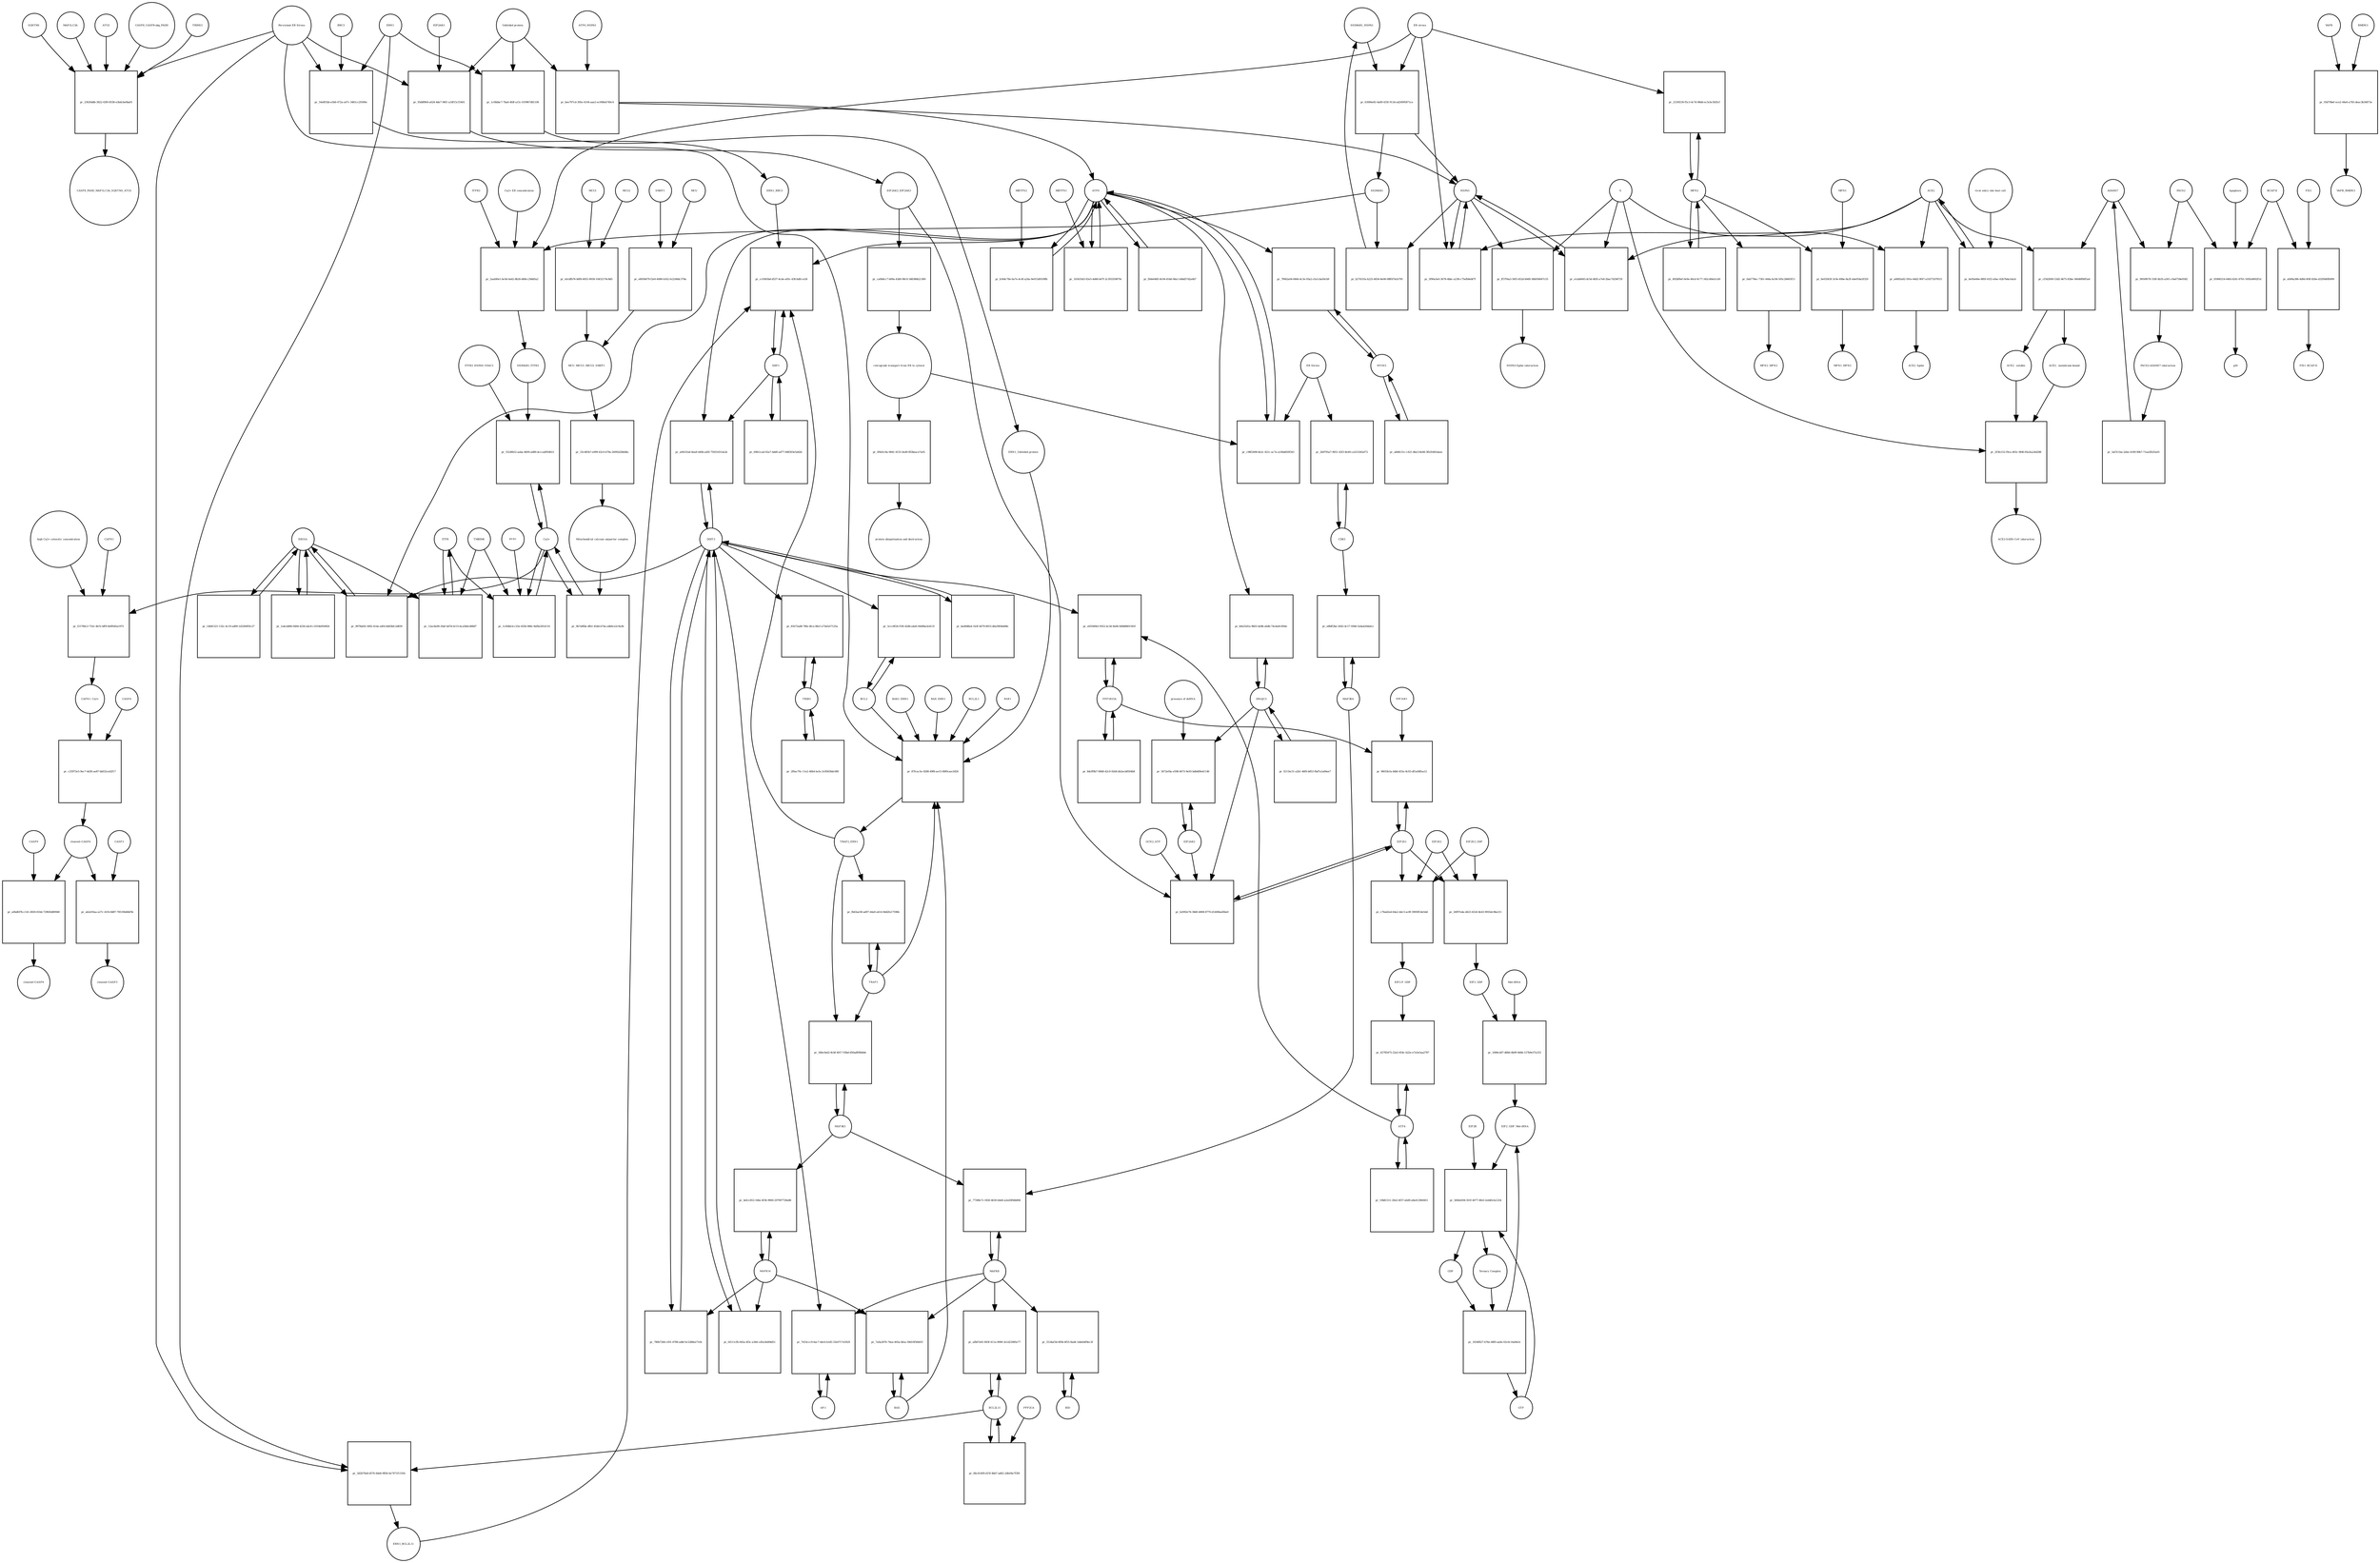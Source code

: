strict digraph  {
SIGMAR1_HSPA5 [annotation="urn_miriam_pubmed_30590907|urn_miriam_pubmed_25704011|urn_miriam_pubmed_17981125|urn_miriam_taxonomy_10029", bipartite=0, cls=complex, fontsize=4, label=SIGMAR1_HSPA5, shape=circle];
"pr_63006e83-4a89-435f-913d-ad24995871ce" [annotation="", bipartite=1, cls=process, fontsize=4, label="pr_63006e83-4a89-435f-913d-ad24995871ce", shape=square];
HSPA5 [annotation="urn_miriam_hgnc.symbol_HSPA5", bipartite=0, cls="nucleic acid feature", fontsize=4, label=HSPA5, shape=circle];
SIGMAR1 [annotation="urn_miriam_hgnc_8157|urn_miriam_pubmed_17981125|urn_miriam_taxonomy_10029|urn_miriam_pubmed_25704011", bipartite=0, cls=macromolecule, fontsize=4, label=SIGMAR1, shape=circle];
"ER stress" [annotation="", bipartite=0, cls=phenotype, fontsize=4, label="ER stress", shape=circle];
ATF6_HSPA5 [annotation="", bipartite=0, cls=complex, fontsize=4, label=ATF6_HSPA5, shape=circle];
"pr_bee797cd-395e-4104-aae2-ec008eb740c4" [annotation="", bipartite=1, cls=process, fontsize=4, label="pr_bee797cd-395e-4104-aae2-ec008eb740c4", shape=square];
ATF6 [annotation="urn_miriam_hgnc.symbol_ATF6", bipartite=0, cls=macromolecule, fontsize=4, label=ATF6, shape=circle];
"Unfolded protein" [annotation="", bipartite=0, cls=macromolecule, fontsize=4, label="Unfolded protein", shape=circle];
ACE2 [annotation="", bipartite=0, cls="nucleic acid feature", fontsize=4, label=ACE2, shape=circle];
"pr_cf3d2000-53d2-4675-83be-340d6f80f5a4" [annotation="", bipartite=1, cls=process, fontsize=4, label="pr_cf3d2000-53d2-4675-83be-340d6f80f5a4", shape=square];
"ACE2_ soluble" [annotation="urn_miriam_pubmed_19411314|urn_miriam_pubmed_32264791|urn_miriam_hgnc.symbol_ACE2", bipartite=0, cls=macromolecule, fontsize=4, label="ACE2_ soluble", shape=circle];
"ACE2_ membrane-bound" [annotation="urn_miriam_pubmed_19411314|urn_miriam_pubmed_32264791|urn_miriam_hgnc.symbol_ACE2", bipartite=0, cls=macromolecule, fontsize=4, label="ACE2_ membrane-bound", shape=circle];
ADAM17 [annotation="urn_miriam_pubmed_32264791|urn_miriam_hgnc_HGNC%3A195", bipartite=0, cls=macromolecule, fontsize=4, label=ADAM17, shape=circle];
MFN2 [annotation="urn_miriam_pubmed_29491369|urn_miriam_pubmed_22511781|urn_miriam_hgnc_16877|urn_miriam_pubmed_19052620", bipartite=0, cls=macromolecule, fontsize=4, label=MFN2, shape=circle];
"pr_0ab778ec-7361-444a-bc94-505c26665f13" [annotation="", bipartite=1, cls=process, fontsize=4, label="pr_0ab778ec-7361-444a-bc94-505c26665f13", shape=square];
MFN2_MFN2 [annotation="urn_miriam_pubmed_19052620|urn_miriam_taxonomy_9606|urn_miriam_pubmed_29491369", bipartite=0, cls=complex, fontsize=4, label=MFN2_MFN2, shape=circle];
"Met-tRNA" [annotation=urn_miriam_hgnc_34779, bipartite=0, cls="nucleic acid feature", fontsize=4, label="Met-tRNA", shape=circle];
"pr_1684cd47-d68d-4b09-9d4b-127b9e57a333" [annotation="", bipartite=1, cls=process, fontsize=4, label="pr_1684cd47-d68d-4b09-9d4b-127b9e57a333", shape=square];
EIF2_GDP [annotation="", bipartite=0, cls=complex, fontsize=4, label=EIF2_GDP, shape=circle];
"EIF2_GDP_Met-tRNA" [annotation="", bipartite=0, cls=complex, fontsize=4, label="EIF2_GDP_Met-tRNA", shape=circle];
ERN1 [annotation="urn_miriam_hgnc.symbol_ERN1", bipartite=0, cls=macromolecule, fontsize=4, label=ERN1, shape=circle];
"pr_1c0bbbc7-7ba6-4fdf-a15c-019967d81108" [annotation="", bipartite=1, cls=process, fontsize=4, label="pr_1c0bbbc7-7ba6-4fdf-a15c-019967d81108", shape=square];
"ERN1_Unfolded protein" [annotation="", bipartite=0, cls=complex, fontsize=4, label="ERN1_Unfolded protein", shape=circle];
MCU [annotation="urn_miriam_hgnc_23526|urn_miriam_pubmed_24231807|urn_miriam_taxonomy_9606", bipartite=0, cls=macromolecule, fontsize=4, label=MCU, shape=circle];
"pr_e8936479-f2e0-4080-b162-fe2248dc378a" [annotation="", bipartite=1, cls=process, fontsize=4, label="pr_e8936479-f2e0-4080-b162-fe2248dc378a", shape=square];
SMDT1 [annotation="urn_miriam_pubmed_24231807|urn_miriam_hgnc_25055|urn_miriam_taxonomy_9606", bipartite=0, cls=macromolecule, fontsize=4, label=SMDT1, shape=circle];
MCU_MICU1_MICU2_SMDT1 [annotation="urn_miriam_pubmed_24231807|urn_miriam_taxonomy_9606", bipartite=0, cls=complex, fontsize=4, label=MCU_MICU1_MICU2_SMDT1, shape=circle];
EIF2S1 [annotation="urn_miriam_hgnc.symbol_EIF2S1", bipartite=0, cls=macromolecule, fontsize=4, label=EIF2S1, shape=circle];
"pr_c76ad2ed-64a2-4dc3-ac8f-3905ff24e5dd" [annotation="", bipartite=1, cls=process, fontsize=4, label="pr_c76ad2ed-64a2-4dc3-ac8f-3905ff24e5dd", shape=square];
EIF2S2 [annotation="urn_miriam_hgnc.symbol_EIF2S2", bipartite=0, cls=macromolecule, fontsize=4, label=EIF2S2, shape=circle];
"EIF2-P_GDP" [annotation="", bipartite=0, cls=complex, fontsize=4, label="EIF2-P_GDP", shape=circle];
EIF2S3_GDP [annotation="", bipartite=0, cls=complex, fontsize=4, label=EIF2S3_GDP, shape=circle];
MCU2 [annotation="urn_miriam_hgnc_31830|urn_miriam_pubmed_24231807|urn_miriam_taxonomy_9606", bipartite=0, cls=macromolecule, fontsize=4, label=MCU2, shape=circle];
"pr_eb1dfb76-b0f8-4055-9058-10432176c8d5" [annotation="", bipartite=1, cls=process, fontsize=4, label="pr_eb1dfb76-b0f8-4055-9058-10432176c8d5", shape=square];
MCU1 [annotation="urn_miriam_hgnc_1530|urn_miriam_pubmed_24231807|urn_miriam_taxonomy_9606", bipartite=0, cls=macromolecule, fontsize=4, label=MCU1, shape=circle];
"pr_3d2b79a8-d576-44d4-9856-6e7471f1191b" [annotation="", bipartite=1, cls=process, fontsize=4, label="pr_3d2b79a8-d576-44d4-9856-6e7471f1191b", shape=square];
BCL2L11 [annotation="urn_miriam_hgnc.symbol_BCL2L11", bipartite=0, cls=macromolecule, fontsize=4, label=BCL2L11, shape=circle];
ERN1_BCL2L11 [annotation="", bipartite=0, cls=complex, fontsize=4, label=ERN1_BCL2L11, shape=circle];
"Persistant ER Stress" [annotation="urn_miriam_obo.go_GO%3A0034976", bipartite=0, cls=phenotype, fontsize=4, label="Persistant ER Stress", shape=circle];
CAPN1 [annotation="urn_miriam_hgnc.symbol_CAPN1", bipartite=0, cls=macromolecule, fontsize=4, label=CAPN1, shape=circle];
"pr_f21780c2-71b1-4b7e-bff9-8eff645a1972" [annotation="", bipartite=1, cls=process, fontsize=4, label="pr_f21780c2-71b1-4b7e-bff9-8eff645a1972", shape=square];
"Ca2+" [annotation="urn_miriam_obo.chebi_CHEBI%3A29108", bipartite=0, cls="simple chemical", fontsize=4, label="Ca2+", shape=circle];
"CAPN1_Ca2+" [annotation="", bipartite=0, cls=complex, fontsize=4, label="CAPN1_Ca2+", shape=circle];
"high Ca2+ cytosolic concentration" [annotation="urn_miriam_obo.go_GO%3A1902656", bipartite=0, cls=phenotype, fontsize=4, label="high Ca2+ cytosolic concentration", shape=circle];
"pr_b27431fa-b225-4834-8e08-08ffd7dcb795" [annotation="", bipartite=1, cls=process, fontsize=4, label="pr_b27431fa-b225-4834-8e08-08ffd7dcb795", shape=square];
"pr_54e8f1bb-e5b6-472a-a47c-3481cc29300e" [annotation="", bipartite=1, cls=process, fontsize=4, label="pr_54e8f1bb-e5b6-472a-a47c-3481cc29300e", shape=square];
BBC3 [annotation="urn_miriam_hgnc.symbol_BBC3", bipartite=0, cls=macromolecule, fontsize=4, label=BBC3, shape=circle];
ERN1_BBC3 [annotation="", bipartite=0, cls=complex, fontsize=4, label=ERN1_BBC3, shape=circle];
VAPB [annotation=urn_miriam_hgnc_12649, bipartite=0, cls=macromolecule, fontsize=4, label=VAPB, shape=circle];
"pr_05d79bef-ece2-44e6-a783-deac3b34873e" [annotation="", bipartite=1, cls=process, fontsize=4, label="pr_05d79bef-ece2-44e6-a783-deac3b34873e", shape=square];
RMDN3 [annotation=urn_miriam_hgnc_25550, bipartite=0, cls=macromolecule, fontsize=4, label=RMDN3, shape=circle];
VAPB_RMDN3 [annotation="urn_miriam_pubmed_29491369|urn_miriam_pubmed_28132811|urn_miriam_taxonomy_9606", bipartite=0, cls=complex, fontsize=4, label=VAPB_RMDN3, shape=circle];
"pr_26f97eda-d423-4524-8e43-9055dc9be211" [annotation="", bipartite=1, cls=process, fontsize=4, label="pr_26f97eda-d423-4524-8e43-9055dc9be211", shape=square];
"pr_2aafd0e1-bc0d-4a62-8b26-d68cc29dd5a2" [annotation="", bipartite=1, cls=process, fontsize=4, label="pr_2aafd0e1-bc0d-4a62-8b26-d68cc29dd5a2", shape=square];
ITPR3 [annotation="urn_miriam_hgnc_6182|urn_miriam_pubmed_17981125", bipartite=0, cls=macromolecule, fontsize=4, label=ITPR3, shape=circle];
SIGMAR1_ITPR3 [annotation="urn_miriam_pubmed_30590907|urn_miriam_pubmed_17981125|urn_miriam_taxonomy_10029", bipartite=0, cls=complex, fontsize=4, label=SIGMAR1_ITPR3, shape=circle];
"Ca2+ ER concentration" [annotation="", bipartite=0, cls=phenotype, fontsize=4, label="Ca2+ ER concentration", shape=circle];
BCAP31 [annotation=urn_miriam_hgnc_16695, bipartite=0, cls=macromolecule, fontsize=4, label=BCAP31, shape=circle];
"pr_eb90a386-4d9d-4f4f-826e-d32f0d0fb999" [annotation="", bipartite=1, cls=process, fontsize=4, label="pr_eb90a386-4d9d-4f4f-826e-d32f0d0fb999", shape=square];
FIS1 [annotation=urn_miriam_hgnc_21689, bipartite=0, cls=macromolecule, fontsize=4, label=FIS1, shape=circle];
FIS1_BCAP31 [annotation=urn_miriam_pubmed_15692567, bipartite=0, cls=complex, fontsize=4, label=FIS1_BCAP31, shape=circle];
"pr_0e03563f-3c9e-49be-8a3f-ebe054a5f329" [annotation="", bipartite=1, cls=process, fontsize=4, label="pr_0e03563f-3c9e-49be-8a3f-ebe054a5f329", shape=square];
MFN1 [annotation=urn_miriam_hgnc_1826, bipartite=0, cls=macromolecule, fontsize=4, label=MFN1, shape=circle];
MFN1_MFN2 [annotation="urn_miriam_pubmed_29491369|urn_miriam_pubmed_19052620|urn_miriam_taxonomy_9606", bipartite=0, cls=complex, fontsize=4, label=MFN1_MFN2, shape=circle];
PACS2 [annotation="urn_miriam_pubmed_15692567|urn_miriam_hgnc_23794", bipartite=0, cls=macromolecule, fontsize=4, label=PACS2, shape=circle];
"pr_9950f678-318f-4b35-a301-c0a6758e0582" [annotation="", bipartite=1, cls=process, fontsize=4, label="pr_9950f678-318f-4b35-a301-c0a6758e0582", shape=square];
"PACS2-ADAM17 interaction" [annotation="urn_miriam_pubmed_26108729|urn_miriam_pubmed_32264791|urn_miriam_taxonomy_9606", bipartite=0, cls=complex, fontsize=4, label="PACS2-ADAM17 interaction", shape=circle];
"pr_a6892a82-591e-44d2-9f47-a10371b79511" [annotation="", bipartite=1, cls=process, fontsize=4, label="pr_a6892a82-591e-44d2-9f47-a10371b79511", shape=square];
S [annotation="urn_miriam_uniprot_P59594|urn_miriam_uniprot_P0DTC2|urn_miriam_uniprot_W6A028", bipartite=0, cls=macromolecule, fontsize=4, label=S, shape=circle];
ACE2_Spike [annotation="", bipartite=0, cls=complex, fontsize=4, label=ACE2_Spike, shape=circle];
"pr_ff37f4a3-50f3-452d-b9d9-36b936047c55" [annotation="", bipartite=1, cls=process, fontsize=4, label="pr_ff37f4a3-50f3-452d-b9d9-36b936047c55", shape=square];
"HSPA5-Spike interaction" [annotation=urn_miriam_pubmed_32340551, bipartite=0, cls=complex, fontsize=4, label="HSPA5-Spike interaction", shape=circle];
"pr_2f3fe152-f9ca-403c-9fd6-f0a3ea24d288" [annotation="", bipartite=1, cls=process, fontsize=4, label="pr_2f3fe152-f9ca-403c-9fd6-f0a3ea24d288", shape=square];
"ACE2-SARS-CoV interaction" [annotation="urn_miriam_pubmed_19411314|urn_miriam_taxonomy_9606|urn_miriam_uniprot_P59594", bipartite=0, cls=complex, fontsize=4, label="ACE2-SARS-CoV interaction", shape=circle];
"pr_b344c78e-6a7e-4c4f-a24a-9e015d0109fb" [annotation="", bipartite=1, cls=process, fontsize=4, label="pr_b344c78e-6a7e-4c4f-a24a-9e015d0109fb", shape=square];
MBTPS2 [annotation="urn_miriam_hgnc.symbol_MBTPS2", bipartite=0, cls=macromolecule, fontsize=4, label=MBTPS2, shape=circle];
MAP3K4 [annotation="urn_miriam_hgnc.symbol_MAP3K4", bipartite=0, cls=macromolecule, fontsize=4, label=MAP3K4, shape=circle];
"pr_e8bff2be-2042-4c17-9366-5eba420dafcc" [annotation="", bipartite=1, cls=process, fontsize=4, label="pr_e8bff2be-2042-4c17-9366-5eba420dafcc", shape=square];
CDK5 [annotation="urn_miriam_hgnc.symbol_CDK5", bipartite=0, cls=macromolecule, fontsize=4, label=CDK5, shape=circle];
"pr_05900214-64fd-4241-8761-505fa9692f1d" [annotation="", bipartite=1, cls=process, fontsize=4, label="pr_05900214-64fd-4241-8761-505fa9692f1d", shape=square];
p20 [annotation="urn_miriam_hgnc.symbol_BCAP31", bipartite=0, cls=macromolecule, fontsize=4, label=p20, shape=circle];
Apoptosis [annotation="", bipartite=0, cls=phenotype, fontsize=4, label=Apoptosis, shape=circle];
DDIT3 [annotation="urn_miriam_hgnc.symbol_DDIT3", bipartite=0, cls=macromolecule, fontsize=4, label=DDIT3, shape=circle];
"pr_fd111cfb-045a-4f3c-a364-cd5e26d94d51" [annotation="", bipartite=1, cls=process, fontsize=4, label="pr_fd111cfb-045a-4f3c-a364-cd5e26d94d51", shape=square];
MAPK14 [annotation="urn_miriam_hgnc.symbol_MAPK14", bipartite=0, cls=macromolecule, fontsize=4, label=MAPK14, shape=circle];
CASP9 [annotation="urn_miriam_hgnc.symbol_CSAP9", bipartite=0, cls=macromolecule, fontsize=4, label=CASP9, shape=circle];
"pr_a0bdfd7b-c141-4920-81bb-729fd5d80948" [annotation="", bipartite=1, cls=process, fontsize=4, label="pr_a0bdfd7b-c141-4920-81bb-729fd5d80948", shape=square];
"cleaved~CASP9" [annotation="urn_miriam_hgnc.symbol_CASP9", bipartite=0, cls=macromolecule, fontsize=4, label="cleaved~CASP9", shape=circle];
"cleaved~CASP4" [annotation="urn_miriam_hgnc.symbol_CASP4", bipartite=0, cls=macromolecule, fontsize=4, label="cleaved~CASP4", shape=circle];
"pr_afb67e81-893f-411a-9090-3e1d23985e77" [annotation="", bipartite=1, cls=process, fontsize=4, label="pr_afb67e81-893f-411a-9090-3e1d23985e77", shape=square];
MAPK8 [annotation="urn_miriam_hgnc.symbol_MAPK8", bipartite=0, cls=macromolecule, fontsize=4, label=MAPK8, shape=circle];
"pr_b2092e76-38d0-4808-8770-d1400bed5be0" [annotation="", bipartite=1, cls=process, fontsize=4, label="pr_b2092e76-38d0-4808-8770-d1400bed5be0", shape=square];
EIF2AK3_EIF2AK3 [annotation="", bipartite=0, cls=complex, fontsize=4, label=EIF2AK3_EIF2AK3, shape=circle];
GCN2_ATP [annotation="", bipartite=0, cls=complex, fontsize=4, label=GCN2_ATP, shape=circle];
EIF2AK2 [annotation="urn_miriam_hgnc.symbol_EIF2AK2", bipartite=0, cls=macromolecule, fontsize=4, label=EIF2AK2, shape=circle];
DNAJC3 [annotation="urn_miriam_hgnc.symbol_DNAJC3", bipartite=0, cls=macromolecule, fontsize=4, label=DNAJC3, shape=circle];
"pr_ca0b8cc7-b09a-43d0-98c9-348386b21369" [annotation="", bipartite=1, cls=process, fontsize=4, label="pr_ca0b8cc7-b09a-43d0-98c9-348386b21369", shape=square];
"retrograde transport from ER to cytosol" [annotation="urn_miriam_obo.go_GO%3A0030970", bipartite=0, cls=phenotype, fontsize=4, label="retrograde transport from ER to cytosol", shape=circle];
CASP3 [annotation="urn_miriam_hgnc.symbol_CASP3", bipartite=0, cls=macromolecule, fontsize=4, label=CASP3, shape=circle];
"pr_ab2e93aa-a27c-41f4-8d87-78519b46bf5b" [annotation="", bipartite=1, cls=process, fontsize=4, label="pr_ab2e93aa-a27c-41f4-8d87-78519b46bf5b", shape=square];
"cleaved~CASP3" [annotation="urn_miriam_hgnc.symbol_CASP3", bipartite=0, cls=macromolecule, fontsize=4, label="cleaved~CASP3", shape=circle];
"pr_0bc41409-d15f-4bb7-ad62-2dfef4e7f3f4" [annotation="", bipartite=1, cls=process, fontsize=4, label="pr_0bc41409-d15f-4bb7-ad62-2dfef4e7f3f4", shape=square];
PPP2CA [annotation="urn_miriam_hgnc.symbol_PPP2CA", bipartite=0, cls=macromolecule, fontsize=4, label=PPP2CA, shape=circle];
"AP-1" [annotation="urn_miriam_hgnc.symbol_JUNB|urn_miriam_hgnc.symbol_FOSL1|urn_miriam_hgnc.symbol_FOSL2|urn_miriam_hgnc.symbol_JUND|urn_miriam_hgnc.symbol_JUN|urn_miriam_hgnc.symbol_FOSB|urn_miriam_hgnc.symbol_FOS", bipartite=0, cls=macromolecule, fontsize=4, label="AP-1", shape=circle];
"pr_7433ccc9-6ac7-4dc6-b1d5-33e0717e5929" [annotation="", bipartite=1, cls=process, fontsize=4, label="pr_7433ccc9-6ac7-4dc6-b1d5-33e0717e5929", shape=square];
"pr_5f90a5e0-3678-4bbc-a238-c75efb8ebf7f" [annotation="", bipartite=1, cls=process, fontsize=4, label="pr_5f90a5e0-3678-4bbc-a238-c75efb8ebf7f", shape=square];
"pr_96018cfa-b6bf-455e-8c93-df1af4ffea12" [annotation="", bipartite=1, cls=process, fontsize=4, label="pr_96018cfa-b6bf-455e-8c93-df1af4ffea12", shape=square];
PPP1R15A [annotation="urn_miriam_hgnc.symbol_PPP1R15A", bipartite=0, cls=macromolecule, fontsize=4, label=PPP1R15A, shape=circle];
EIF2AK1 [annotation="urn_miriam_hgnc.symbol_EIF2AK1", bipartite=0, cls=macromolecule, fontsize=4, label=EIF2AK1, shape=circle];
"pr_5672ef4a-e598-4673-9e93-bdb489e41146" [annotation="", bipartite=1, cls=process, fontsize=4, label="pr_5672ef4a-e598-4673-9e93-bdb489e41146", shape=square];
"presence of dsRNA" [annotation="urn_miriam_obo.go_GO%3A0071359", bipartite=0, cls=phenotype, fontsize=4, label="presence of dsRNA", shape=circle];
"Ternary Complex" [annotation="", bipartite=0, cls=complex, fontsize=4, label="Ternary Complex", shape=circle];
"pr_1834f827-b76e-48f0-aa0e-02c0c16a84cb" [annotation="", bipartite=1, cls=process, fontsize=4, label="pr_1834f827-b76e-48f0-aa0e-02c0c16a84cb", shape=square];
GDP [annotation="urn_miriam_obo.chebi_CHEBI%3A65180", bipartite=0, cls="simple chemical", fontsize=4, label=GDP, shape=circle];
GTP [annotation="urn_miriam_obo.chebi_CHEBI%3A57600", bipartite=0, cls="simple chemical", fontsize=4, label=GTP, shape=circle];
"pr_87fcac5e-0288-49f8-ae15-80f0caecfd26" [annotation="", bipartite=1, cls=process, fontsize=4, label="pr_87fcac5e-0288-49f8-ae15-80f0caecfd26", shape=square];
TRAF2_ERN1 [annotation="", bipartite=0, cls=complex, fontsize=4, label=TRAF2_ERN1, shape=circle];
BAK1_ERN1 [annotation="", bipartite=0, cls=complex, fontsize=4, label=BAK1_ERN1, shape=circle];
BAX_ERN1 [annotation="", bipartite=0, cls=complex, fontsize=4, label=BAX_ERN1, shape=circle];
BCL2 [annotation="urn_miriam_hgnc.symbol_BCL2", bipartite=0, cls="nucleic acid feature", fontsize=4, label=BCL2, shape=circle];
BCL2L1 [annotation="urn_miriam_hgnc.symbol_BCL2L1", bipartite=0, cls=macromolecule, fontsize=4, label=BCL2L1, shape=circle];
BAX [annotation="urn_miriam_hgnc.symbol_BAX", bipartite=0, cls=macromolecule, fontsize=4, label=BAX, shape=circle];
BAK1 [annotation="urn_miriam_hgnc.symbol_BAK1", bipartite=0, cls=macromolecule, fontsize=4, label=BAK1, shape=circle];
TRAF2 [annotation="urn_miriam_hgnc.symbol_TRAF2", bipartite=0, cls=macromolecule, fontsize=4, label=TRAF2, shape=circle];
"pr_33c485b7-e099-43c0-b79a-26992d3b0dbc" [annotation="", bipartite=1, cls=process, fontsize=4, label="pr_33c485b7-e099-43c0-b79a-26992d3b0dbc", shape=square];
"Mitochondrial calcium uniporter complex" [annotation="urn_miriam_pubmed_26968367|urn_miriam_taxonomy_9606", bipartite=0, cls=complex, fontsize=4, label="Mitochondrial calcium uniporter complex", shape=circle];
ATF4 [annotation="urn_miriam_hgnc.symbol_ATF4", bipartite=0, cls=macromolecule, fontsize=4, label=ATF4, shape=circle];
"pr_62785475-22a5-454c-b22e-e7a5e5aa2787" [annotation="", bipartite=1, cls=process, fontsize=4, label="pr_62785475-22a5-454c-b22e-e7a5e5aa2787", shape=square];
"pr_0f4d1c8a-9841-4155-9a49-f83beace7a05" [annotation="", bipartite=1, cls=process, fontsize=4, label="pr_0f4d1c8a-9841-4155-9a49-f83beace7a05", shape=square];
"protein ubiquitination and destruction" [annotation="", bipartite=0, cls=phenotype, fontsize=4, label="protein ubiquitination and destruction", shape=circle];
EIF2AK3 [annotation="urn_miriam_hgnc.symbol_EIF2AK3", bipartite=0, cls=macromolecule, fontsize=4, label=EIF2AK3, shape=circle];
"pr_95d8f864-a624-4de7-96f1-a18f15c55401" [annotation="", bipartite=1, cls=process, fontsize=4, label="pr_95d8f864-a624-4de7-96f1-a18f15c55401", shape=square];
ITPR [annotation="urn_miriam_hgnc.symbol_ITPR1|urn_miriam_hgnc.symbol_ITPR3|urn_miriam_hgnc.symbol_ITPR2", bipartite=0, cls=macromolecule, fontsize=4, label=ITPR, shape=circle];
"pr_12ac8a90-20af-4d7d-b115-bca5b6c488d7" [annotation="", bipartite=1, cls=process, fontsize=4, label="pr_12ac8a90-20af-4d7d-b115-bca5b6c488d7", shape=square];
TMBIM6 [annotation="urn_miriam_hgnc.symbol_TMBIM6", bipartite=0, cls=macromolecule, fontsize=4, label=TMBIM6, shape=circle];
ERO1A [annotation="urn_miriam_hgnc.symbol_ERO1A", bipartite=0, cls=macromolecule, fontsize=4, label=ERO1A, shape=circle];
MAP3K5 [annotation="urn_miriam_hgnc.symbol_MAP3K5", bipartite=0, cls=macromolecule, fontsize=4, label=MAP3K5, shape=circle];
"pr_56bc0a62-8cbf-4017-93bd-d50adf00bb0e" [annotation="", bipartite=1, cls=process, fontsize=4, label="pr_56bc0a62-8cbf-4017-93bd-d50adf00bb0e", shape=square];
"pr_569eb594-501f-4077-8fe0-2eb4fe3a1254" [annotation="", bipartite=1, cls=process, fontsize=4, label="pr_569eb594-501f-4077-8fe0-2eb4fe3a1254", shape=square];
EIF2B [annotation="", bipartite=0, cls=complex, fontsize=4, label=EIF2B, shape=circle];
"pr_7a0a2876-74ea-405a-bfea-39d10f56b91f" [annotation="", bipartite=1, cls=process, fontsize=4, label="pr_7a0a2876-74ea-405a-bfea-39d10f56b91f", shape=square];
"pr_fb63ae58-ad97-44a9-a414-9dd2fa17596b" [annotation="", bipartite=1, cls=process, fontsize=4, label="pr_fb63ae58-ad97-44a9-a414-9dd2fa17596b", shape=square];
"pr_4efcc853-166e-4f36-9900-297997728a86" [annotation="", bipartite=1, cls=process, fontsize=4, label="pr_4efcc853-166e-4f36-9900-297997728a86", shape=square];
"CASP8_CASP8-ubq_FADD" [annotation="", bipartite=0, cls=complex, fontsize=4, label="CASP8_CASP8-ubq_FADD", shape=circle];
"pr_23026ddb-3822-43f0-8558-e3bdcbe6baf4" [annotation="", bipartite=1, cls=process, fontsize=4, label="pr_23026ddb-3822-43f0-8558-e3bdcbe6baf4", shape=square];
CASP8_FADD_MAP1LC3A_SQSTM1_ATG5 [annotation="", bipartite=0, cls=complex, fontsize=4, label=CASP8_FADD_MAP1LC3A_SQSTM1_ATG5, shape=circle];
TRIM13 [annotation="urn_miriam_hgnc.symbol_TRIM13", bipartite=0, cls=macromolecule, fontsize=4, label=TRIM13, shape=circle];
"SQSTM1 " [annotation="urn_miriam_hgnc.symbol_SQSTM1", bipartite=0, cls=macromolecule, fontsize=4, label="SQSTM1 ", shape=circle];
MAP1LC3A [annotation="urn_miriam_hgnc.symbol_MAP1LC3A", bipartite=0, cls=macromolecule, fontsize=4, label=MAP1LC3A, shape=circle];
ATG5 [annotation="urn_miriam_hgnc.symbol_ATG5", bipartite=0, cls=macromolecule, fontsize=4, label=ATG5, shape=circle];
"pr_77388c7c-f450-4630-b4e8-a2ed3f66b806" [annotation="", bipartite=1, cls=process, fontsize=4, label="pr_77388c7c-f450-4630-b4e8-a2ed3f66b806", shape=square];
CASP4 [annotation="urn_miriam_hgnc.symbol_CASP4", bipartite=0, cls=macromolecule, fontsize=4, label=CASP4, shape=circle];
"pr_c25972e5-9ec7-4d30-ae87-bbf32ca42f17" [annotation="", bipartite=1, cls=process, fontsize=4, label="pr_c25972e5-9ec7-4d30-ae87-bbf32ca42f17", shape=square];
"pr_780b7266-cf01-4788-adbf-6c5288ee7164" [annotation="", bipartite=1, cls=process, fontsize=4, label="pr_780b7266-cf01-4788-adbf-6c5288ee7164", shape=square];
BID [annotation="urn_miriam_hgnc.symbol_BID", bipartite=0, cls=macromolecule, fontsize=4, label=BID, shape=circle];
"pr_5534af3d-6f0b-4f55-8ad4-1dde64f9ec3f" [annotation="", bipartite=1, cls=process, fontsize=4, label="pr_5534af3d-6f0b-4f55-8ad4-1dde64f9ec3f", shape=square];
"pr_163435d3-02e5-4d48-b47f-2c393359679c" [annotation="", bipartite=1, cls=process, fontsize=4, label="pr_163435d3-02e5-4d48-b47f-2c393359679c", shape=square];
MBTPS1 [annotation="urn_miriam_hgnc.symbol_MBTPS1", bipartite=0, cls=macromolecule, fontsize=4, label=MBTPS1, shape=circle];
"pr_e1abb945-dc5d-4fd5-a7e8-2bac7d29d729" [annotation="", bipartite=1, cls=process, fontsize=4, label="pr_e1abb945-dc5d-4fd5-a7e8-2bac7d29d729", shape=square];
"pr_492bf8ef-0e9e-40cd-9c77-342cd0eb1cb9" [annotation="", bipartite=1, cls=process, fontsize=4, label="pr_492bf8ef-0e9e-40cd-9c77-342cd0eb1cb9", shape=square];
XBP1 [annotation="urn_miriam_hgnc.symbol_XBP1", bipartite=0, cls=macromolecule, fontsize=4, label=XBP1, shape=circle];
"pr_cc0565bd-d537-4cde-a05c-43fcbdfcce26" [annotation="", bipartite=1, cls=process, fontsize=4, label="pr_cc0565bd-d537-4cde-a05c-43fcbdfcce26", shape=square];
"pr_9978afd1-fd92-414a-a4f4-b0d3bfc2d839" [annotation="", bipartite=1, cls=process, fontsize=4, label="pr_9978afd1-fd92-414a-a4f4-b0d3bfc2d839", shape=square];
TRIB3 [annotation="urn_miriam_hgnc.symbol_TRIB3", bipartite=0, cls=macromolecule, fontsize=4, label=TRIB3, shape=circle];
"pr_81b72ad8-78fa-4fca-86cf-a73efa57125a" [annotation="", bipartite=1, cls=process, fontsize=4, label="pr_81b72ad8-78fa-4fca-86cf-a73efa57125a", shape=square];
"pr_a9451fa6-8ea8-440b-ad5f-750516514a3e" [annotation="", bipartite=1, cls=process, fontsize=4, label="pr_a9451fa6-8ea8-440b-ad5f-750516514a3e", shape=square];
"pr_b0e25d1a-9b03-4e8b-a6db-74cda9c5f64c" [annotation="", bipartite=1, cls=process, fontsize=4, label="pr_b0e25d1a-9b03-4e8b-a6db-74cda9c5f64c", shape=square];
HYOU1 [annotation="urn_miriam_hgnc.symbol_HYOU1", bipartite=0, cls=macromolecule, fontsize=4, label=HYOU1, shape=circle];
"pr_7f662a04-6844-4c3e-93a2-cfa1cba50cb9" [annotation="", bipartite=1, cls=process, fontsize=4, label="pr_7f662a04-6844-4c3e-93a2-cfa1cba50cb9", shape=square];
"pr_e65580b3-9352-4c3d-9a0b-9d9d8801581f" [annotation="", bipartite=1, cls=process, fontsize=4, label="pr_e65580b3-9352-4c3d-9a0b-9d9d8801581f", shape=square];
"pr_5ccc8f24-f1f6-42db-a4e6-0449ba3e4131" [annotation="", bipartite=1, cls=process, fontsize=4, label="pr_5ccc8f24-f1f6-42db-a4e6-0449ba3e4131", shape=square];
"pr_6e95e66e-885f-41f2-a9ac-62b7bda1da3c" [annotation="", bipartite=1, cls=process, fontsize=4, label="pr_6e95e66e-885f-41f2-a9ac-62b7bda1da3c", shape=square];
"viral entry into host cell" [annotation="", bipartite=0, cls=phenotype, fontsize=4, label="viral entry into host cell", shape=circle];
"pr_f211bc51-a2b1-46f6-b853-fbd7a1a84ee7" [annotation="", bipartite=1, cls=process, fontsize=4, label="pr_f211bc51-a2b1-46f6-b853-fbd7a1a84ee7", shape=square];
"pr_2f0ac70c-11e2-40b4-bcfa-3c85658dc080" [annotation="", bipartite=1, cls=process, fontsize=4, label="pr_2f0ac70c-11e2-40b4-bcfa-3c85658dc080", shape=square];
"pr_1a4cdd06-0484-4236-abc8-c1018e850826" [annotation="", bipartite=1, cls=process, fontsize=4, label="pr_1a4cdd06-0484-4236-abc8-c1018e850826", shape=square];
"pr_215f4530-f5c3-4c7d-98dd-ec5cbc5fd5cf" [annotation="", bipartite=1, cls=process, fontsize=4, label="pr_215f4530-f5c3-4c7d-98dd-ec5cbc5fd5cf", shape=square];
"pr_bed9d8a4-1b3f-4479-8015-d6a59f44488c" [annotation="", bipartite=1, cls=process, fontsize=4, label="pr_bed9d8a4-1b3f-4479-8015-d6a59f44488c", shape=square];
"pr_a848c51c-c421-4be3-8e9d-3fb35481daee" [annotation="", bipartite=1, cls=process, fontsize=4, label="pr_a848c51c-c421-4be3-8e9d-3fb35481daee", shape=square];
"pr_10b81511-29a5-4f37-a6d9-a8a4129b9451" [annotation="", bipartite=1, cls=process, fontsize=4, label="pr_10b81511-29a5-4f37-a6d9-a8a4129b9451", shape=square];
"pr_69fe1cad-92a7-4dd0-ad77-848303e5d42b" [annotation="", bipartite=1, cls=process, fontsize=4, label="pr_69fe1cad-92a7-4dd0-ad77-848303e5d42b", shape=square];
"pr_8dcff8b7-6848-42c0-92d4-bb2ecb8504b8" [annotation="", bipartite=1, cls=process, fontsize=4, label="pr_8dcff8b7-6848-42c0-92d4-bb2ecb8504b8", shape=square];
"pr_9b7a8fbe-dfb1-454d-b74a-a4b0ce2c9a3b" [annotation="", bipartite=1, cls=process, fontsize=4, label="pr_9b7a8fbe-dfb1-454d-b74a-a4b0ce2c9a3b", shape=square];
"pr_14b81321-132c-4c19-ad09-1d3200f5fc27" [annotation="", bipartite=1, cls=process, fontsize=4, label="pr_14b81321-132c-4c19-ad09-1d3200f5fc27", shape=square];
"pr_c98f2498-8e2c-421c-ac7a-a106dd50f343" [annotation="", bipartite=1, cls=process, fontsize=4, label="pr_c98f2498-8e2c-421c-ac7a-a106dd50f343", shape=square];
"ER Stress" [annotation="urn_miriam_obo.go_GO%3A0034976", bipartite=0, cls=phenotype, fontsize=4, label="ER Stress", shape=circle];
"pr_1cf44bcb-c25e-455b-98fe-9afbe2814116" [annotation="", bipartite=1, cls=process, fontsize=4, label="pr_1cf44bcb-c25e-455b-98fe-9afbe2814116", shape=square];
RYR1 [annotation="urn_miriam_hgnc.symbol_RYR1", bipartite=0, cls=macromolecule, fontsize=4, label=RYR1, shape=circle];
"pr_5524fb52-aaba-4609-ad89-dcccad950b53" [annotation="", bipartite=1, cls=process, fontsize=4, label="pr_5524fb52-aaba-4609-ad89-dcccad950b53", shape=square];
ITPR3_HSPA9_VDAC1 [annotation="urn_miriam_pubmed_30590033|urn_miriam_pubmed_29491369|urn_miriam_taxonomy_9606", bipartite=0, cls=complex, fontsize=4, label=ITPR3_HSPA9_VDAC1, shape=circle];
"pr_5af311ba-2ebe-4189-90b7-71aa5fb35a03" [annotation="", bipartite=1, cls=process, fontsize=4, label="pr_5af311ba-2ebe-4189-90b7-71aa5fb35a03", shape=square];
"pr_fb0e6485-8c04-454d-9da1-b4bd57d2a4b7" [annotation="", bipartite=1, cls=process, fontsize=4, label="pr_fb0e6485-8c04-454d-9da1-b4bd57d2a4b7", shape=square];
"pr_2b9795a7-9051-42f3-8e49-ca553345ef72" [annotation="", bipartite=1, cls="uncertain process", fontsize=4, label="pr_2b9795a7-9051-42f3-8e49-ca553345ef72", shape=square];
SIGMAR1_HSPA5 -> "pr_63006e83-4a89-435f-913d-ad24995871ce"  [annotation="", interaction_type=consumption];
"pr_63006e83-4a89-435f-913d-ad24995871ce" -> HSPA5  [annotation="", interaction_type=production];
"pr_63006e83-4a89-435f-913d-ad24995871ce" -> SIGMAR1  [annotation="", interaction_type=production];
HSPA5 -> "pr_b27431fa-b225-4834-8e08-08ffd7dcb795"  [annotation="", interaction_type=consumption];
HSPA5 -> "pr_ff37f4a3-50f3-452d-b9d9-36b936047c55"  [annotation="", interaction_type=consumption];
HSPA5 -> "pr_5f90a5e0-3678-4bbc-a238-c75efb8ebf7f"  [annotation="", interaction_type=consumption];
HSPA5 -> "pr_e1abb945-dc5d-4fd5-a7e8-2bac7d29d729"  [annotation="", interaction_type=consumption];
SIGMAR1 -> "pr_b27431fa-b225-4834-8e08-08ffd7dcb795"  [annotation="", interaction_type=consumption];
SIGMAR1 -> "pr_2aafd0e1-bc0d-4a62-8b26-d68cc29dd5a2"  [annotation="", interaction_type=consumption];
"ER stress" -> "pr_63006e83-4a89-435f-913d-ad24995871ce"  [annotation="urn_miriam_pubmed_30590907|urn_miriam_pubmed_25704011|urn_miriam_pubmed_17981125|urn_miriam_taxonomy_10029", interaction_type="necessary stimulation"];
"ER stress" -> "pr_2aafd0e1-bc0d-4a62-8b26-d68cc29dd5a2"  [annotation="urn_miriam_pubmed_30590907|urn_miriam_pubmed_17981125|urn_miriam_taxonomy_10029", interaction_type="necessary stimulation"];
"ER stress" -> "pr_5f90a5e0-3678-4bbc-a238-c75efb8ebf7f"  [annotation="urn_miriam_pubmed_31775868|urn_miriam_pubmed_22511781|urn_miriam_taxonomy_10090", interaction_type="necessary stimulation"];
"ER stress" -> "pr_215f4530-f5c3-4c7d-98dd-ec5cbc5fd5cf"  [annotation="urn_miriam_pubmed_22511781|urn_miriam_taxonomy_10090", interaction_type="necessary stimulation"];
ATF6_HSPA5 -> "pr_bee797cd-395e-4104-aae2-ec008eb740c4"  [annotation="", interaction_type=consumption];
"pr_bee797cd-395e-4104-aae2-ec008eb740c4" -> ATF6  [annotation="", interaction_type=production];
"pr_bee797cd-395e-4104-aae2-ec008eb740c4" -> HSPA5  [annotation="", interaction_type=production];
ATF6 -> "pr_b344c78e-6a7e-4c4f-a24a-9e015d0109fb"  [annotation="", interaction_type=consumption];
ATF6 -> "pr_163435d3-02e5-4d48-b47f-2c393359679c"  [annotation="", interaction_type=consumption];
ATF6 -> "pr_cc0565bd-d537-4cde-a05c-43fcbdfcce26"  [annotation="urn_miriam_pubmed_26587781|urn_miriam_pubmed_23430059", interaction_type=catalysis];
ATF6 -> "pr_9978afd1-fd92-414a-a4f4-b0d3bfc2d839"  [annotation="urn_miriam_pubmed_23850759|urn_miriam_pubmed_25387528|urn_miriam_taxonomy_10090", interaction_type=catalysis];
ATF6 -> "pr_a9451fa6-8ea8-440b-ad5f-750516514a3e"  [annotation="urn_miriam_pubmed_22802018|urn_miriam_pubmed_17991856|urn_miriam_pubmed_26587781", interaction_type=catalysis];
ATF6 -> "pr_b0e25d1a-9b03-4e8b-a6db-74cda9c5f64c"  [annotation="urn_miriam_taxonomy_10090|urn_miriam_pubmed_12601012|urn_miriam_pubmed_18360008", interaction_type=catalysis];
ATF6 -> "pr_7f662a04-6844-4c3e-93a2-cfa1cba50cb9"  [annotation="urn_miriam_taxonomy_10090|urn_miriam_pubmed_18360008", interaction_type=catalysis];
ATF6 -> "pr_c98f2498-8e2c-421c-ac7a-a106dd50f343"  [annotation="", interaction_type=consumption];
ATF6 -> "pr_fb0e6485-8c04-454d-9da1-b4bd57d2a4b7"  [annotation="", interaction_type=consumption];
"Unfolded protein" -> "pr_bee797cd-395e-4104-aae2-ec008eb740c4"  [annotation="urn_miriam_pubmed_23850759|urn_miriam_pubmed_17090218", interaction_type=catalysis];
"Unfolded protein" -> "pr_1c0bbbc7-7ba6-4fdf-a15c-019967d81108"  [annotation="", interaction_type=consumption];
"Unfolded protein" -> "pr_95d8f864-a624-4de7-96f1-a18f15c55401"  [annotation=urn_miriam_pubmed_17991856, interaction_type=catalysis];
ACE2 -> "pr_cf3d2000-53d2-4675-83be-340d6f80f5a4"  [annotation="", interaction_type=consumption];
ACE2 -> "pr_a6892a82-591e-44d2-9f47-a10371b79511"  [annotation="", interaction_type=consumption];
ACE2 -> "pr_5f90a5e0-3678-4bbc-a238-c75efb8ebf7f"  [annotation="urn_miriam_pubmed_31775868|urn_miriam_pubmed_22511781|urn_miriam_taxonomy_10090", interaction_type=inhibition];
ACE2 -> "pr_e1abb945-dc5d-4fd5-a7e8-2bac7d29d729"  [annotation="urn_miriam_pubmed_22511781|urn_miriam_pubmed_31775868|urn_miriam_pubmed_16940539|urn_miriam_taxonomy_9606|urn_miriam_uniprot_P59594|urn_miriam_taxonomy_10090", interaction_type=inhibition];
ACE2 -> "pr_6e95e66e-885f-41f2-a9ac-62b7bda1da3c"  [annotation="", interaction_type=consumption];
"pr_cf3d2000-53d2-4675-83be-340d6f80f5a4" -> "ACE2_ soluble"  [annotation="", interaction_type=production];
"pr_cf3d2000-53d2-4675-83be-340d6f80f5a4" -> "ACE2_ membrane-bound"  [annotation="", interaction_type=production];
"ACE2_ soluble" -> "pr_2f3fe152-f9ca-403c-9fd6-f0a3ea24d288"  [annotation="urn_miriam_pubmed_19411314|urn_miriam_taxonomy_9606|urn_miriam_uniprot_P59594|urn_miriam_pubmed_15983030|urn_miriam_taxonomy_694009", interaction_type=inhibition];
"ACE2_ membrane-bound" -> "pr_2f3fe152-f9ca-403c-9fd6-f0a3ea24d288"  [annotation="", interaction_type=consumption];
ADAM17 -> "pr_cf3d2000-53d2-4675-83be-340d6f80f5a4"  [annotation="urn_miriam_pubmed_19411314|urn_miriam_pubmed_32264791|urn_miriam_taxonomy_9606|urn_miriam_pubmed_15983030", interaction_type=catalysis];
ADAM17 -> "pr_9950f678-318f-4b35-a301-c0a6758e0582"  [annotation="", interaction_type=consumption];
MFN2 -> "pr_0ab778ec-7361-444a-bc94-505c26665f13"  [annotation="", interaction_type=consumption];
MFN2 -> "pr_0e03563f-3c9e-49be-8a3f-ebe054a5f329"  [annotation="", interaction_type=consumption];
MFN2 -> "pr_492bf8ef-0e9e-40cd-9c77-342cd0eb1cb9"  [annotation="", interaction_type=consumption];
MFN2 -> "pr_215f4530-f5c3-4c7d-98dd-ec5cbc5fd5cf"  [annotation="", interaction_type=consumption];
"pr_0ab778ec-7361-444a-bc94-505c26665f13" -> MFN2_MFN2  [annotation="", interaction_type=production];
"Met-tRNA" -> "pr_1684cd47-d68d-4b09-9d4b-127b9e57a333"  [annotation="", interaction_type=consumption];
"pr_1684cd47-d68d-4b09-9d4b-127b9e57a333" -> "EIF2_GDP_Met-tRNA"  [annotation="", interaction_type=production];
EIF2_GDP -> "pr_1684cd47-d68d-4b09-9d4b-127b9e57a333"  [annotation="", interaction_type=consumption];
"EIF2_GDP_Met-tRNA" -> "pr_569eb594-501f-4077-8fe0-2eb4fe3a1254"  [annotation="", interaction_type=consumption];
ERN1 -> "pr_1c0bbbc7-7ba6-4fdf-a15c-019967d81108"  [annotation="", interaction_type=consumption];
ERN1 -> "pr_3d2b79a8-d576-44d4-9856-6e7471f1191b"  [annotation="", interaction_type=consumption];
ERN1 -> "pr_54e8f1bb-e5b6-472a-a47c-3481cc29300e"  [annotation="", interaction_type=consumption];
"pr_1c0bbbc7-7ba6-4fdf-a15c-019967d81108" -> "ERN1_Unfolded protein"  [annotation="", interaction_type=production];
"ERN1_Unfolded protein" -> "pr_87fcac5e-0288-49f8-ae15-80f0caecfd26"  [annotation="", interaction_type=consumption];
MCU -> "pr_e8936479-f2e0-4080-b162-fe2248dc378a"  [annotation="", interaction_type=consumption];
"pr_e8936479-f2e0-4080-b162-fe2248dc378a" -> MCU_MICU1_MICU2_SMDT1  [annotation="", interaction_type=production];
SMDT1 -> "pr_e8936479-f2e0-4080-b162-fe2248dc378a"  [annotation="", interaction_type=consumption];
MCU_MICU1_MICU2_SMDT1 -> "pr_33c485b7-e099-43c0-b79a-26992d3b0dbc"  [annotation="", interaction_type=consumption];
EIF2S1 -> "pr_c76ad2ed-64a2-4dc3-ac8f-3905ff24e5dd"  [annotation="", interaction_type=consumption];
EIF2S1 -> "pr_26f97eda-d423-4524-8e43-9055dc9be211"  [annotation="", interaction_type=consumption];
EIF2S1 -> "pr_b2092e76-38d0-4808-8770-d1400bed5be0"  [annotation="", interaction_type=consumption];
EIF2S1 -> "pr_96018cfa-b6bf-455e-8c93-df1af4ffea12"  [annotation="", interaction_type=consumption];
"pr_c76ad2ed-64a2-4dc3-ac8f-3905ff24e5dd" -> "EIF2-P_GDP"  [annotation="", interaction_type=production];
EIF2S2 -> "pr_c76ad2ed-64a2-4dc3-ac8f-3905ff24e5dd"  [annotation="", interaction_type=consumption];
EIF2S2 -> "pr_26f97eda-d423-4524-8e43-9055dc9be211"  [annotation="", interaction_type=consumption];
"EIF2-P_GDP" -> "pr_62785475-22a5-454c-b22e-e7a5e5aa2787"  [annotation="urn_miriam_pubmed_23850759|urn_miriam_taxonomy_10090|urn_miriam_pubmed_15277680", interaction_type=catalysis];
EIF2S3_GDP -> "pr_c76ad2ed-64a2-4dc3-ac8f-3905ff24e5dd"  [annotation="", interaction_type=consumption];
EIF2S3_GDP -> "pr_26f97eda-d423-4524-8e43-9055dc9be211"  [annotation="", interaction_type=consumption];
MCU2 -> "pr_eb1dfb76-b0f8-4055-9058-10432176c8d5"  [annotation="", interaction_type=consumption];
"pr_eb1dfb76-b0f8-4055-9058-10432176c8d5" -> MCU_MICU1_MICU2_SMDT1  [annotation="", interaction_type=production];
MCU1 -> "pr_eb1dfb76-b0f8-4055-9058-10432176c8d5"  [annotation="", interaction_type=consumption];
"pr_3d2b79a8-d576-44d4-9856-6e7471f1191b" -> ERN1_BCL2L11  [annotation="", interaction_type=production];
BCL2L11 -> "pr_3d2b79a8-d576-44d4-9856-6e7471f1191b"  [annotation="", interaction_type=consumption];
BCL2L11 -> "pr_afb67e81-893f-411a-9090-3e1d23985e77"  [annotation="", interaction_type=consumption];
BCL2L11 -> "pr_0bc41409-d15f-4bb7-ad62-2dfef4e7f3f4"  [annotation="", interaction_type=consumption];
ERN1_BCL2L11 -> "pr_cc0565bd-d537-4cde-a05c-43fcbdfcce26"  [annotation="urn_miriam_pubmed_26587781|urn_miriam_pubmed_23430059", interaction_type=catalysis];
"Persistant ER Stress" -> "pr_3d2b79a8-d576-44d4-9856-6e7471f1191b"  [annotation="urn_miriam_pubmed_23850759|urn_miriam_pubmed_26587781|urn_miriam_pubmed_23430059", interaction_type=inhibition];
"Persistant ER Stress" -> "pr_54e8f1bb-e5b6-472a-a47c-3481cc29300e"  [annotation="urn_miriam_pubmed_17991856|urn_miriam_pubmed_23430059", interaction_type=inhibition];
"Persistant ER Stress" -> "pr_87fcac5e-0288-49f8-ae15-80f0caecfd26"  [annotation="urn_miriam_pubmed_30773986|urn_miriam_pubmed_23850759|urn_miriam_pubmed_26587781|urn_miriam_taxonomy_10090|urn_miriam_pubmed_23430059", interaction_type=inhibition];
"Persistant ER Stress" -> "pr_95d8f864-a624-4de7-96f1-a18f15c55401"  [annotation=urn_miriam_pubmed_17991856, interaction_type=catalysis];
"Persistant ER Stress" -> "pr_23026ddb-3822-43f0-8558-e3bdcbe6baf4"  [annotation=urn_miriam_pubmed_17991856, interaction_type=catalysis];
CAPN1 -> "pr_f21780c2-71b1-4b7e-bff9-8eff645a1972"  [annotation="", interaction_type=consumption];
"pr_f21780c2-71b1-4b7e-bff9-8eff645a1972" -> "CAPN1_Ca2+"  [annotation="", interaction_type=production];
"Ca2+" -> "pr_f21780c2-71b1-4b7e-bff9-8eff645a1972"  [annotation="", interaction_type=consumption];
"Ca2+" -> "pr_9b7a8fbe-dfb1-454d-b74a-a4b0ce2c9a3b"  [annotation="", interaction_type=consumption];
"Ca2+" -> "pr_1cf44bcb-c25e-455b-98fe-9afbe2814116"  [annotation="", interaction_type=consumption];
"Ca2+" -> "pr_5524fb52-aaba-4609-ad89-dcccad950b53"  [annotation="", interaction_type=consumption];
"CAPN1_Ca2+" -> "pr_c25972e5-9ec7-4d30-ae87-bbf32ca42f17"  [annotation="urn_miriam_pubmed_18955970|urn_miriam_pubmed_19931333|urn_miriam_pubmed_24373849", interaction_type=catalysis];
"high Ca2+ cytosolic concentration" -> "pr_f21780c2-71b1-4b7e-bff9-8eff645a1972"  [annotation=urn_miriam_pubmed_19931333, interaction_type=catalysis];
"pr_b27431fa-b225-4834-8e08-08ffd7dcb795" -> SIGMAR1_HSPA5  [annotation="", interaction_type=production];
"pr_54e8f1bb-e5b6-472a-a47c-3481cc29300e" -> ERN1_BBC3  [annotation="", interaction_type=production];
BBC3 -> "pr_54e8f1bb-e5b6-472a-a47c-3481cc29300e"  [annotation="", interaction_type=consumption];
ERN1_BBC3 -> "pr_cc0565bd-d537-4cde-a05c-43fcbdfcce26"  [annotation="urn_miriam_pubmed_26587781|urn_miriam_pubmed_23430059", interaction_type=catalysis];
VAPB -> "pr_05d79bef-ece2-44e6-a783-deac3b34873e"  [annotation="", interaction_type=consumption];
"pr_05d79bef-ece2-44e6-a783-deac3b34873e" -> VAPB_RMDN3  [annotation="", interaction_type=production];
RMDN3 -> "pr_05d79bef-ece2-44e6-a783-deac3b34873e"  [annotation="", interaction_type=consumption];
"pr_26f97eda-d423-4524-8e43-9055dc9be211" -> EIF2_GDP  [annotation="", interaction_type=production];
"pr_2aafd0e1-bc0d-4a62-8b26-d68cc29dd5a2" -> SIGMAR1_ITPR3  [annotation="", interaction_type=production];
ITPR3 -> "pr_2aafd0e1-bc0d-4a62-8b26-d68cc29dd5a2"  [annotation="", interaction_type=consumption];
SIGMAR1_ITPR3 -> "pr_5524fb52-aaba-4609-ad89-dcccad950b53"  [annotation="urn_miriam_pubmed_30590907|urn_miriam_pubmed_30590033|urn_miriam_taxonomy_9606", interaction_type="necessary stimulation"];
"Ca2+ ER concentration" -> "pr_2aafd0e1-bc0d-4a62-8b26-d68cc29dd5a2"  [annotation="urn_miriam_pubmed_30590907|urn_miriam_pubmed_17981125|urn_miriam_taxonomy_10029", interaction_type="necessary stimulation"];
BCAP31 -> "pr_eb90a386-4d9d-4f4f-826e-d32f0d0fb999"  [annotation="", interaction_type=consumption];
BCAP31 -> "pr_05900214-64fd-4241-8761-505fa9692f1d"  [annotation="", interaction_type=consumption];
"pr_eb90a386-4d9d-4f4f-826e-d32f0d0fb999" -> FIS1_BCAP31  [annotation="", interaction_type=production];
FIS1 -> "pr_eb90a386-4d9d-4f4f-826e-d32f0d0fb999"  [annotation="", interaction_type=consumption];
"pr_0e03563f-3c9e-49be-8a3f-ebe054a5f329" -> MFN1_MFN2  [annotation="", interaction_type=production];
MFN1 -> "pr_0e03563f-3c9e-49be-8a3f-ebe054a5f329"  [annotation="", interaction_type=consumption];
PACS2 -> "pr_9950f678-318f-4b35-a301-c0a6758e0582"  [annotation="", interaction_type=consumption];
PACS2 -> "pr_05900214-64fd-4241-8761-505fa9692f1d"  [annotation="urn_miriam_pubmed_15692567|urn_miriam_taxonomy_9606", interaction_type=inhibition];
"pr_9950f678-318f-4b35-a301-c0a6758e0582" -> "PACS2-ADAM17 interaction"  [annotation="", interaction_type=production];
"PACS2-ADAM17 interaction" -> "pr_5af311ba-2ebe-4189-90b7-71aa5fb35a03"  [annotation="", interaction_type=consumption];
"pr_a6892a82-591e-44d2-9f47-a10371b79511" -> ACE2_Spike  [annotation="", interaction_type=production];
S -> "pr_a6892a82-591e-44d2-9f47-a10371b79511"  [annotation="", interaction_type=consumption];
S -> "pr_ff37f4a3-50f3-452d-b9d9-36b936047c55"  [annotation="", interaction_type=consumption];
S -> "pr_2f3fe152-f9ca-403c-9fd6-f0a3ea24d288"  [annotation="", interaction_type=consumption];
S -> "pr_e1abb945-dc5d-4fd5-a7e8-2bac7d29d729"  [annotation="urn_miriam_pubmed_22511781|urn_miriam_pubmed_31775868|urn_miriam_pubmed_16940539|urn_miriam_taxonomy_9606|urn_miriam_uniprot_P59594|urn_miriam_taxonomy_10090", interaction_type="necessary stimulation"];
"pr_ff37f4a3-50f3-452d-b9d9-36b936047c55" -> "HSPA5-Spike interaction"  [annotation="", interaction_type=production];
"pr_2f3fe152-f9ca-403c-9fd6-f0a3ea24d288" -> "ACE2-SARS-CoV interaction"  [annotation="", interaction_type=production];
"pr_b344c78e-6a7e-4c4f-a24a-9e015d0109fb" -> ATF6  [annotation="", interaction_type=production];
MBTPS2 -> "pr_b344c78e-6a7e-4c4f-a24a-9e015d0109fb"  [annotation="urn_miriam_pubmed_23850759|urn_miriam_pubmed_17991856|urn_miriam_pubmed_26587781|urn_miriam_taxonomy_10090|urn_miriam_pubmed_18360008", interaction_type=catalysis];
MAP3K4 -> "pr_e8bff2be-2042-4c17-9366-5eba420dafcc"  [annotation="", interaction_type=consumption];
MAP3K4 -> "pr_77388c7c-f450-4630-b4e8-a2ed3f66b806"  [annotation="urn_miriam_pubmed_23850759|urn_miriam_pubmed_26587781|urn_miriam_pubmed_18191217", interaction_type=catalysis];
"pr_e8bff2be-2042-4c17-9366-5eba420dafcc" -> MAP3K4  [annotation="", interaction_type=production];
CDK5 -> "pr_e8bff2be-2042-4c17-9366-5eba420dafcc"  [annotation=urn_miriam_pubmed_23850759, interaction_type=catalysis];
CDK5 -> "pr_2b9795a7-9051-42f3-8e49-ca553345ef72"  [annotation="", interaction_type=consumption];
"pr_05900214-64fd-4241-8761-505fa9692f1d" -> p20  [annotation="", interaction_type=production];
Apoptosis -> "pr_05900214-64fd-4241-8761-505fa9692f1d"  [annotation="urn_miriam_pubmed_15692567|urn_miriam_taxonomy_9606", interaction_type=stimulation];
DDIT3 -> "pr_fd111cfb-045a-4f3c-a364-cd5e26d94d51"  [annotation="", interaction_type=consumption];
DDIT3 -> "pr_7433ccc9-6ac7-4dc6-b1d5-33e0717e5929"  [annotation="urn_miriam_pubmed_23850759|urn_miriam_pubmed_26587781", interaction_type=catalysis];
DDIT3 -> "pr_780b7266-cf01-4788-adbf-6c5288ee7164"  [annotation="", interaction_type=consumption];
DDIT3 -> "pr_9978afd1-fd92-414a-a4f4-b0d3bfc2d839"  [annotation="urn_miriam_pubmed_23850759|urn_miriam_pubmed_25387528|urn_miriam_taxonomy_10090", interaction_type=catalysis];
DDIT3 -> "pr_81b72ad8-78fa-4fca-86cf-a73efa57125a"  [annotation="urn_miriam_pubmed_23430059|urn_miriam_pubmed_18940792", interaction_type=catalysis];
DDIT3 -> "pr_a9451fa6-8ea8-440b-ad5f-750516514a3e"  [annotation="", interaction_type=consumption];
DDIT3 -> "pr_e65580b3-9352-4c3d-9a0b-9d9d8801581f"  [annotation="urn_miriam_pubmed_23850759|urn_miriam_pubmed_26584763", interaction_type=catalysis];
DDIT3 -> "pr_5ccc8f24-f1f6-42db-a4e6-0449ba3e4131"  [annotation="urn_miriam_pubmed_30662442|urn_miriam_pubmed_23850759", interaction_type=inhibition];
DDIT3 -> "pr_bed9d8a4-1b3f-4479-8015-d6a59f44488c"  [annotation="", interaction_type=consumption];
"pr_fd111cfb-045a-4f3c-a364-cd5e26d94d51" -> DDIT3  [annotation="", interaction_type=production];
MAPK14 -> "pr_fd111cfb-045a-4f3c-a364-cd5e26d94d51"  [annotation="urn_miriam_pubmed_26137585|urn_miriam_pubmed_23850759|urn_miriam_pubmed_23430059", interaction_type=catalysis];
MAPK14 -> "pr_7a0a2876-74ea-405a-bfea-39d10f56b91f"  [annotation="urn_miriam_pubmed_18191217|urn_miriam_pubmed_23430059|urn_miriam_pubmed_29450140", interaction_type=catalysis];
MAPK14 -> "pr_4efcc853-166e-4f36-9900-297997728a86"  [annotation="", interaction_type=consumption];
MAPK14 -> "pr_780b7266-cf01-4788-adbf-6c5288ee7164"  [annotation="urn_miriam_pubmed_26137585|urn_miriam_pubmed_23850759|urn_miriam_pubmed_23430059", interaction_type=catalysis];
CASP9 -> "pr_a0bdfd7b-c141-4920-81bb-729fd5d80948"  [annotation="", interaction_type=consumption];
"pr_a0bdfd7b-c141-4920-81bb-729fd5d80948" -> "cleaved~CASP9"  [annotation="", interaction_type=production];
"cleaved~CASP4" -> "pr_a0bdfd7b-c141-4920-81bb-729fd5d80948"  [annotation="urn_miriam_pubmed_18955970|urn_miriam_pubmed_19931333|urn_miriam_pubmed_24373849", interaction_type=catalysis];
"cleaved~CASP4" -> "pr_ab2e93aa-a27c-41f4-8d87-78519b46bf5b"  [annotation="urn_miriam_pubmed_18955970|urn_miriam_pubmed_19931333|urn_miriam_pubmed_24373849", interaction_type=catalysis];
"pr_afb67e81-893f-411a-9090-3e1d23985e77" -> BCL2L11  [annotation="", interaction_type=production];
MAPK8 -> "pr_afb67e81-893f-411a-9090-3e1d23985e77"  [annotation=urn_miriam_pubmed_23850759, interaction_type=catalysis];
MAPK8 -> "pr_7433ccc9-6ac7-4dc6-b1d5-33e0717e5929"  [annotation="urn_miriam_pubmed_23850759|urn_miriam_pubmed_26587781", interaction_type=catalysis];
MAPK8 -> "pr_7a0a2876-74ea-405a-bfea-39d10f56b91f"  [annotation="urn_miriam_pubmed_18191217|urn_miriam_pubmed_23430059|urn_miriam_pubmed_29450140", interaction_type=catalysis];
MAPK8 -> "pr_77388c7c-f450-4630-b4e8-a2ed3f66b806"  [annotation="", interaction_type=consumption];
MAPK8 -> "pr_5534af3d-6f0b-4f55-8ad4-1dde64f9ec3f"  [annotation="urn_miriam_taxonomy_10090|urn_miriam_pubmed_23430059|urn_miriam_pubmed_11583631", interaction_type=catalysis];
"pr_b2092e76-38d0-4808-8770-d1400bed5be0" -> EIF2S1  [annotation="", interaction_type=production];
EIF2AK3_EIF2AK3 -> "pr_b2092e76-38d0-4808-8770-d1400bed5be0"  [annotation="urn_miriam_pubmed_23850759|urn_miriam_pubmed_26587781|urn_miriam_pubmed_12667446|urn_miriam_taxonomy_10090|urn_miriam_pubmed_12601012|urn_miriam_pubmed_18360008", interaction_type=catalysis];
EIF2AK3_EIF2AK3 -> "pr_ca0b8cc7-b09a-43d0-98c9-348386b21369"  [annotation="", interaction_type=consumption];
GCN2_ATP -> "pr_b2092e76-38d0-4808-8770-d1400bed5be0"  [annotation="urn_miriam_pubmed_23850759|urn_miriam_pubmed_26587781|urn_miriam_pubmed_12667446|urn_miriam_taxonomy_10090|urn_miriam_pubmed_12601012|urn_miriam_pubmed_18360008", interaction_type=catalysis];
EIF2AK2 -> "pr_b2092e76-38d0-4808-8770-d1400bed5be0"  [annotation="urn_miriam_pubmed_23850759|urn_miriam_pubmed_26587781|urn_miriam_pubmed_12667446|urn_miriam_taxonomy_10090|urn_miriam_pubmed_12601012|urn_miriam_pubmed_18360008", interaction_type=catalysis];
EIF2AK2 -> "pr_5672ef4a-e598-4673-9e93-bdb489e41146"  [annotation="", interaction_type=consumption];
DNAJC3 -> "pr_b2092e76-38d0-4808-8770-d1400bed5be0"  [annotation="urn_miriam_pubmed_23850759|urn_miriam_pubmed_26587781|urn_miriam_pubmed_12667446|urn_miriam_taxonomy_10090|urn_miriam_pubmed_12601012|urn_miriam_pubmed_18360008", interaction_type=inhibition];
DNAJC3 -> "pr_5672ef4a-e598-4673-9e93-bdb489e41146"  [annotation="urn_miriam_pubmed_23850759|urn_miriam_pubmed_26587781|urn_miriam_pubmed_12601012", interaction_type=inhibition];
DNAJC3 -> "pr_b0e25d1a-9b03-4e8b-a6db-74cda9c5f64c"  [annotation="", interaction_type=consumption];
DNAJC3 -> "pr_f211bc51-a2b1-46f6-b853-fbd7a1a84ee7"  [annotation="", interaction_type=consumption];
"pr_ca0b8cc7-b09a-43d0-98c9-348386b21369" -> "retrograde transport from ER to cytosol"  [annotation="", interaction_type=production];
"retrograde transport from ER to cytosol" -> "pr_0f4d1c8a-9841-4155-9a49-f83beace7a05"  [annotation="", interaction_type=consumption];
"retrograde transport from ER to cytosol" -> "pr_c98f2498-8e2c-421c-ac7a-a106dd50f343"  [annotation="urn_miriam_pubmed_17991856|urn_miriam_pubmed_26587781|urn_miriam_taxonomy_10090|urn_miriam_pubmed_18360008", interaction_type=inhibition];
CASP3 -> "pr_ab2e93aa-a27c-41f4-8d87-78519b46bf5b"  [annotation="", interaction_type=consumption];
"pr_ab2e93aa-a27c-41f4-8d87-78519b46bf5b" -> "cleaved~CASP3"  [annotation="", interaction_type=production];
"pr_0bc41409-d15f-4bb7-ad62-2dfef4e7f3f4" -> BCL2L11  [annotation="", interaction_type=production];
PPP2CA -> "pr_0bc41409-d15f-4bb7-ad62-2dfef4e7f3f4"  [annotation="urn_miriam_pubmed_23850759|urn_miriam_pubmed_23430059", interaction_type=catalysis];
"AP-1" -> "pr_7433ccc9-6ac7-4dc6-b1d5-33e0717e5929"  [annotation="", interaction_type=consumption];
"pr_7433ccc9-6ac7-4dc6-b1d5-33e0717e5929" -> "AP-1"  [annotation="", interaction_type=production];
"pr_5f90a5e0-3678-4bbc-a238-c75efb8ebf7f" -> HSPA5  [annotation="", interaction_type=production];
"pr_96018cfa-b6bf-455e-8c93-df1af4ffea12" -> EIF2S1  [annotation="", interaction_type=production];
PPP1R15A -> "pr_96018cfa-b6bf-455e-8c93-df1af4ffea12"  [annotation="urn_miriam_pubmed_23850759|urn_miriam_pubmed_12667446|urn_miriam_taxonomy_10090|urn_miriam_pubmed_12601012", interaction_type=catalysis];
PPP1R15A -> "pr_e65580b3-9352-4c3d-9a0b-9d9d8801581f"  [annotation="", interaction_type=consumption];
PPP1R15A -> "pr_8dcff8b7-6848-42c0-92d4-bb2ecb8504b8"  [annotation="", interaction_type=consumption];
EIF2AK1 -> "pr_96018cfa-b6bf-455e-8c93-df1af4ffea12"  [annotation="urn_miriam_pubmed_23850759|urn_miriam_pubmed_12667446|urn_miriam_taxonomy_10090|urn_miriam_pubmed_12601012", interaction_type=catalysis];
"pr_5672ef4a-e598-4673-9e93-bdb489e41146" -> EIF2AK2  [annotation="", interaction_type=production];
"presence of dsRNA" -> "pr_5672ef4a-e598-4673-9e93-bdb489e41146"  [annotation="urn_miriam_pubmed_23850759|urn_miriam_pubmed_26587781|urn_miriam_pubmed_12601012", interaction_type=catalysis];
"Ternary Complex" -> "pr_1834f827-b76e-48f0-aa0e-02c0c16a84cb"  [annotation="", interaction_type=consumption];
"pr_1834f827-b76e-48f0-aa0e-02c0c16a84cb" -> "EIF2_GDP_Met-tRNA"  [annotation="", interaction_type=production];
"pr_1834f827-b76e-48f0-aa0e-02c0c16a84cb" -> GTP  [annotation="", interaction_type=production];
GDP -> "pr_1834f827-b76e-48f0-aa0e-02c0c16a84cb"  [annotation="", interaction_type=consumption];
GTP -> "pr_569eb594-501f-4077-8fe0-2eb4fe3a1254"  [annotation="", interaction_type=consumption];
"pr_87fcac5e-0288-49f8-ae15-80f0caecfd26" -> TRAF2_ERN1  [annotation="", interaction_type=production];
TRAF2_ERN1 -> "pr_56bc0a62-8cbf-4017-93bd-d50adf00bb0e"  [annotation=urn_miriam_pubmed_23850759, interaction_type=catalysis];
TRAF2_ERN1 -> "pr_fb63ae58-ad97-44a9-a414-9dd2fa17596b"  [annotation=urn_miriam_pubmed_23850759, interaction_type=catalysis];
TRAF2_ERN1 -> "pr_cc0565bd-d537-4cde-a05c-43fcbdfcce26"  [annotation="urn_miriam_pubmed_26587781|urn_miriam_pubmed_23430059", interaction_type=catalysis];
BAK1_ERN1 -> "pr_87fcac5e-0288-49f8-ae15-80f0caecfd26"  [annotation="urn_miriam_pubmed_30773986|urn_miriam_pubmed_23850759|urn_miriam_pubmed_26587781|urn_miriam_taxonomy_10090|urn_miriam_pubmed_23430059", interaction_type=catalysis];
BAX_ERN1 -> "pr_87fcac5e-0288-49f8-ae15-80f0caecfd26"  [annotation="urn_miriam_pubmed_30773986|urn_miriam_pubmed_23850759|urn_miriam_pubmed_26587781|urn_miriam_taxonomy_10090|urn_miriam_pubmed_23430059", interaction_type=catalysis];
BCL2 -> "pr_87fcac5e-0288-49f8-ae15-80f0caecfd26"  [annotation="urn_miriam_pubmed_30773986|urn_miriam_pubmed_23850759|urn_miriam_pubmed_26587781|urn_miriam_taxonomy_10090|urn_miriam_pubmed_23430059", interaction_type=inhibition];
BCL2 -> "pr_5ccc8f24-f1f6-42db-a4e6-0449ba3e4131"  [annotation="", interaction_type=consumption];
BCL2L1 -> "pr_87fcac5e-0288-49f8-ae15-80f0caecfd26"  [annotation="urn_miriam_pubmed_30773986|urn_miriam_pubmed_23850759|urn_miriam_pubmed_26587781|urn_miriam_taxonomy_10090|urn_miriam_pubmed_23430059", interaction_type=inhibition];
BAX -> "pr_87fcac5e-0288-49f8-ae15-80f0caecfd26"  [annotation="urn_miriam_pubmed_30773986|urn_miriam_pubmed_23850759|urn_miriam_pubmed_26587781|urn_miriam_taxonomy_10090|urn_miriam_pubmed_23430059", interaction_type=catalysis];
BAX -> "pr_7a0a2876-74ea-405a-bfea-39d10f56b91f"  [annotation="", interaction_type=consumption];
BAK1 -> "pr_87fcac5e-0288-49f8-ae15-80f0caecfd26"  [annotation="urn_miriam_pubmed_30773986|urn_miriam_pubmed_23850759|urn_miriam_pubmed_26587781|urn_miriam_taxonomy_10090|urn_miriam_pubmed_23430059", interaction_type=catalysis];
TRAF2 -> "pr_87fcac5e-0288-49f8-ae15-80f0caecfd26"  [annotation="", interaction_type=consumption];
TRAF2 -> "pr_56bc0a62-8cbf-4017-93bd-d50adf00bb0e"  [annotation=urn_miriam_pubmed_23850759, interaction_type=catalysis];
TRAF2 -> "pr_fb63ae58-ad97-44a9-a414-9dd2fa17596b"  [annotation="", interaction_type=consumption];
"pr_33c485b7-e099-43c0-b79a-26992d3b0dbc" -> "Mitochondrial calcium uniporter complex"  [annotation="", interaction_type=production];
"Mitochondrial calcium uniporter complex" -> "pr_9b7a8fbe-dfb1-454d-b74a-a4b0ce2c9a3b"  [annotation="urn_miriam_pubmed_24231807|urn_miriam_taxonomy_9606", interaction_type="necessary stimulation"];
ATF4 -> "pr_62785475-22a5-454c-b22e-e7a5e5aa2787"  [annotation="", interaction_type=consumption];
ATF4 -> "pr_e65580b3-9352-4c3d-9a0b-9d9d8801581f"  [annotation="urn_miriam_pubmed_23850759|urn_miriam_pubmed_26584763", interaction_type=catalysis];
ATF4 -> "pr_10b81511-29a5-4f37-a6d9-a8a4129b9451"  [annotation="", interaction_type=consumption];
"pr_62785475-22a5-454c-b22e-e7a5e5aa2787" -> ATF4  [annotation="", interaction_type=production];
"pr_0f4d1c8a-9841-4155-9a49-f83beace7a05" -> "protein ubiquitination and destruction"  [annotation="", interaction_type=production];
EIF2AK3 -> "pr_95d8f864-a624-4de7-96f1-a18f15c55401"  [annotation="", interaction_type=consumption];
"pr_95d8f864-a624-4de7-96f1-a18f15c55401" -> EIF2AK3_EIF2AK3  [annotation="", interaction_type=production];
ITPR -> "pr_12ac8a90-20af-4d7d-b115-bca5b6c488d7"  [annotation="", interaction_type=consumption];
ITPR -> "pr_1cf44bcb-c25e-455b-98fe-9afbe2814116"  [annotation=urn_miriam_pubmed_23850759, interaction_type=catalysis];
"pr_12ac8a90-20af-4d7d-b115-bca5b6c488d7" -> ITPR  [annotation="", interaction_type=production];
TMBIM6 -> "pr_12ac8a90-20af-4d7d-b115-bca5b6c488d7"  [annotation="urn_miriam_pubmed_23850759|urn_miriam_pubmed_23430059", interaction_type=catalysis];
TMBIM6 -> "pr_1cf44bcb-c25e-455b-98fe-9afbe2814116"  [annotation=urn_miriam_pubmed_23850759, interaction_type=catalysis];
ERO1A -> "pr_12ac8a90-20af-4d7d-b115-bca5b6c488d7"  [annotation="urn_miriam_pubmed_23850759|urn_miriam_pubmed_23430059", interaction_type=catalysis];
ERO1A -> "pr_9978afd1-fd92-414a-a4f4-b0d3bfc2d839"  [annotation="", interaction_type=consumption];
ERO1A -> "pr_1a4cdd06-0484-4236-abc8-c1018e850826"  [annotation="", interaction_type=consumption];
ERO1A -> "pr_14b81321-132c-4c19-ad09-1d3200f5fc27"  [annotation="", interaction_type=consumption];
MAP3K5 -> "pr_56bc0a62-8cbf-4017-93bd-d50adf00bb0e"  [annotation="", interaction_type=consumption];
MAP3K5 -> "pr_4efcc853-166e-4f36-9900-297997728a86"  [annotation="urn_miriam_pubmed_23850759|urn_miriam_taxonomy_10090|urn_miriam_pubmed_12215209", interaction_type=catalysis];
MAP3K5 -> "pr_77388c7c-f450-4630-b4e8-a2ed3f66b806"  [annotation="urn_miriam_pubmed_23850759|urn_miriam_pubmed_26587781|urn_miriam_pubmed_18191217", interaction_type=catalysis];
"pr_56bc0a62-8cbf-4017-93bd-d50adf00bb0e" -> MAP3K5  [annotation="", interaction_type=production];
"pr_569eb594-501f-4077-8fe0-2eb4fe3a1254" -> "Ternary Complex"  [annotation="", interaction_type=production];
"pr_569eb594-501f-4077-8fe0-2eb4fe3a1254" -> GDP  [annotation="", interaction_type=production];
EIF2B -> "pr_569eb594-501f-4077-8fe0-2eb4fe3a1254"  [annotation=urn_miriam_pubmed_23850759, interaction_type=catalysis];
"pr_7a0a2876-74ea-405a-bfea-39d10f56b91f" -> BAX  [annotation="", interaction_type=production];
"pr_fb63ae58-ad97-44a9-a414-9dd2fa17596b" -> TRAF2  [annotation="", interaction_type=production];
"pr_4efcc853-166e-4f36-9900-297997728a86" -> MAPK14  [annotation="", interaction_type=production];
"CASP8_CASP8-ubq_FADD" -> "pr_23026ddb-3822-43f0-8558-e3bdcbe6baf4"  [annotation="", interaction_type=consumption];
"pr_23026ddb-3822-43f0-8558-e3bdcbe6baf4" -> CASP8_FADD_MAP1LC3A_SQSTM1_ATG5  [annotation="", interaction_type=production];
TRIM13 -> "pr_23026ddb-3822-43f0-8558-e3bdcbe6baf4"  [annotation=urn_miriam_pubmed_17991856, interaction_type=catalysis];
"SQSTM1 " -> "pr_23026ddb-3822-43f0-8558-e3bdcbe6baf4"  [annotation="", interaction_type=consumption];
MAP1LC3A -> "pr_23026ddb-3822-43f0-8558-e3bdcbe6baf4"  [annotation="", interaction_type=consumption];
ATG5 -> "pr_23026ddb-3822-43f0-8558-e3bdcbe6baf4"  [annotation="", interaction_type=consumption];
"pr_77388c7c-f450-4630-b4e8-a2ed3f66b806" -> MAPK8  [annotation="", interaction_type=production];
CASP4 -> "pr_c25972e5-9ec7-4d30-ae87-bbf32ca42f17"  [annotation="", interaction_type=consumption];
"pr_c25972e5-9ec7-4d30-ae87-bbf32ca42f17" -> "cleaved~CASP4"  [annotation="", interaction_type=production];
"pr_780b7266-cf01-4788-adbf-6c5288ee7164" -> DDIT3  [annotation="", interaction_type=production];
BID -> "pr_5534af3d-6f0b-4f55-8ad4-1dde64f9ec3f"  [annotation="", interaction_type=consumption];
"pr_5534af3d-6f0b-4f55-8ad4-1dde64f9ec3f" -> BID  [annotation="", interaction_type=production];
"pr_163435d3-02e5-4d48-b47f-2c393359679c" -> ATF6  [annotation="", interaction_type=production];
MBTPS1 -> "pr_163435d3-02e5-4d48-b47f-2c393359679c"  [annotation="urn_miriam_pubmed_23850759|urn_miriam_pubmed_17991856|urn_miriam_pubmed_26587781|urn_miriam_taxonomy_10090|urn_miriam_pubmed_18360008", interaction_type=catalysis];
"pr_e1abb945-dc5d-4fd5-a7e8-2bac7d29d729" -> HSPA5  [annotation="", interaction_type=production];
"pr_492bf8ef-0e9e-40cd-9c77-342cd0eb1cb9" -> MFN2  [annotation="", interaction_type=production];
XBP1 -> "pr_cc0565bd-d537-4cde-a05c-43fcbdfcce26"  [annotation="", interaction_type=consumption];
XBP1 -> "pr_a9451fa6-8ea8-440b-ad5f-750516514a3e"  [annotation="urn_miriam_pubmed_22802018|urn_miriam_pubmed_17991856|urn_miriam_pubmed_26587781", interaction_type=catalysis];
XBP1 -> "pr_69fe1cad-92a7-4dd0-ad77-848303e5d42b"  [annotation="", interaction_type=consumption];
"pr_cc0565bd-d537-4cde-a05c-43fcbdfcce26" -> XBP1  [annotation="", interaction_type=production];
"pr_9978afd1-fd92-414a-a4f4-b0d3bfc2d839" -> ERO1A  [annotation="", interaction_type=production];
TRIB3 -> "pr_81b72ad8-78fa-4fca-86cf-a73efa57125a"  [annotation="", interaction_type=consumption];
TRIB3 -> "pr_2f0ac70c-11e2-40b4-bcfa-3c85658dc080"  [annotation="", interaction_type=consumption];
"pr_81b72ad8-78fa-4fca-86cf-a73efa57125a" -> TRIB3  [annotation="", interaction_type=production];
"pr_a9451fa6-8ea8-440b-ad5f-750516514a3e" -> DDIT3  [annotation="", interaction_type=production];
"pr_b0e25d1a-9b03-4e8b-a6db-74cda9c5f64c" -> DNAJC3  [annotation="", interaction_type=production];
HYOU1 -> "pr_7f662a04-6844-4c3e-93a2-cfa1cba50cb9"  [annotation="", interaction_type=consumption];
HYOU1 -> "pr_a848c51c-c421-4be3-8e9d-3fb35481daee"  [annotation="", interaction_type=consumption];
"pr_7f662a04-6844-4c3e-93a2-cfa1cba50cb9" -> HYOU1  [annotation="", interaction_type=production];
"pr_e65580b3-9352-4c3d-9a0b-9d9d8801581f" -> PPP1R15A  [annotation="", interaction_type=production];
"pr_5ccc8f24-f1f6-42db-a4e6-0449ba3e4131" -> BCL2  [annotation="", interaction_type=production];
"pr_6e95e66e-885f-41f2-a9ac-62b7bda1da3c" -> ACE2  [annotation="", interaction_type=production];
"viral entry into host cell" -> "pr_6e95e66e-885f-41f2-a9ac-62b7bda1da3c"  [annotation="urn_miriam_pubmed_14647384|urn_miriam_taxonomy_9606|urn_miriam_pubmed_19411314|urn_miriam_uniprot_P59594", interaction_type=inhibition];
"pr_f211bc51-a2b1-46f6-b853-fbd7a1a84ee7" -> DNAJC3  [annotation="", interaction_type=production];
"pr_2f0ac70c-11e2-40b4-bcfa-3c85658dc080" -> TRIB3  [annotation="", interaction_type=production];
"pr_1a4cdd06-0484-4236-abc8-c1018e850826" -> ERO1A  [annotation="", interaction_type=production];
"pr_215f4530-f5c3-4c7d-98dd-ec5cbc5fd5cf" -> MFN2  [annotation="", interaction_type=production];
"pr_bed9d8a4-1b3f-4479-8015-d6a59f44488c" -> DDIT3  [annotation="", interaction_type=production];
"pr_a848c51c-c421-4be3-8e9d-3fb35481daee" -> HYOU1  [annotation="", interaction_type=production];
"pr_10b81511-29a5-4f37-a6d9-a8a4129b9451" -> ATF4  [annotation="", interaction_type=production];
"pr_69fe1cad-92a7-4dd0-ad77-848303e5d42b" -> XBP1  [annotation="", interaction_type=production];
"pr_8dcff8b7-6848-42c0-92d4-bb2ecb8504b8" -> PPP1R15A  [annotation="", interaction_type=production];
"pr_9b7a8fbe-dfb1-454d-b74a-a4b0ce2c9a3b" -> "Ca2+"  [annotation="", interaction_type=production];
"pr_14b81321-132c-4c19-ad09-1d3200f5fc27" -> ERO1A  [annotation="", interaction_type=production];
"pr_c98f2498-8e2c-421c-ac7a-a106dd50f343" -> ATF6  [annotation="", interaction_type=production];
"ER Stress" -> "pr_c98f2498-8e2c-421c-ac7a-a106dd50f343"  [annotation="urn_miriam_pubmed_17991856|urn_miriam_pubmed_26587781|urn_miriam_taxonomy_10090|urn_miriam_pubmed_18360008", interaction_type=catalysis];
"ER Stress" -> "pr_2b9795a7-9051-42f3-8e49-ca553345ef72"  [annotation=urn_miriam_pubmed_23850759, interaction_type=catalysis];
"pr_1cf44bcb-c25e-455b-98fe-9afbe2814116" -> "Ca2+"  [annotation="", interaction_type=production];
RYR1 -> "pr_1cf44bcb-c25e-455b-98fe-9afbe2814116"  [annotation=urn_miriam_pubmed_23850759, interaction_type=catalysis];
"pr_5524fb52-aaba-4609-ad89-dcccad950b53" -> "Ca2+"  [annotation="", interaction_type=production];
ITPR3_HSPA9_VDAC1 -> "pr_5524fb52-aaba-4609-ad89-dcccad950b53"  [annotation="urn_miriam_pubmed_30590907|urn_miriam_pubmed_30590033|urn_miriam_taxonomy_9606", interaction_type="necessary stimulation"];
"pr_5af311ba-2ebe-4189-90b7-71aa5fb35a03" -> ADAM17  [annotation="", interaction_type=production];
"pr_fb0e6485-8c04-454d-9da1-b4bd57d2a4b7" -> ATF6  [annotation="", interaction_type=production];
"pr_2b9795a7-9051-42f3-8e49-ca553345ef72" -> CDK5  [annotation="", interaction_type=production];
}

